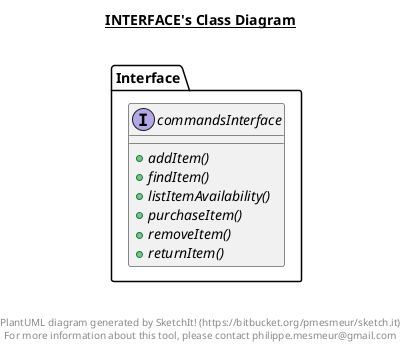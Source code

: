 @startuml

title __INTERFACE's Class Diagram__\n

  namespace Interface {
    interface Interface.commandsInterface {
        {abstract} + addItem()
        {abstract} + findItem()
        {abstract} + listItemAvailability()
        {abstract} + purchaseItem()
        {abstract} + removeItem()
        {abstract} + returnItem()
    }
  }
  



right footer


PlantUML diagram generated by SketchIt! (https://bitbucket.org/pmesmeur/sketch.it)
For more information about this tool, please contact philippe.mesmeur@gmail.com
endfooter

@enduml
